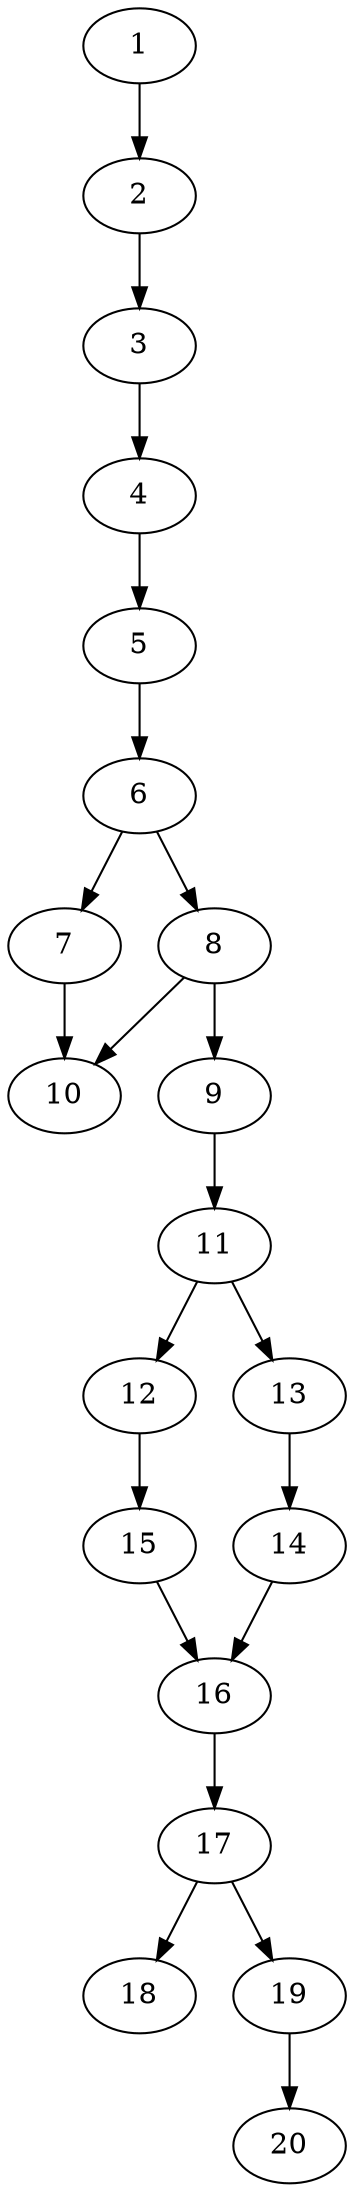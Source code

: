 // DAG automatically generated by daggen at Thu Oct  3 13:58:43 2019
// ./daggen --dot -n 20 --ccr 0.4 --fat 0.3 --regular 0.5 --density 0.9 --mindata 5242880 --maxdata 52428800 
digraph G {
  1 [size="119482880", alpha="0.19", expect_size="47793152"] 
  1 -> 2 [size ="47793152"]
  2 [size="116979200", alpha="0.16", expect_size="46791680"] 
  2 -> 3 [size ="46791680"]
  3 [size="96494080", alpha="0.10", expect_size="38597632"] 
  3 -> 4 [size ="38597632"]
  4 [size="69893120", alpha="0.10", expect_size="27957248"] 
  4 -> 5 [size ="27957248"]
  5 [size="26004480", alpha="0.07", expect_size="10401792"] 
  5 -> 6 [size ="10401792"]
  6 [size="32087040", alpha="0.15", expect_size="12834816"] 
  6 -> 7 [size ="12834816"]
  6 -> 8 [size ="12834816"]
  7 [size="83466240", alpha="0.18", expect_size="33386496"] 
  7 -> 10 [size ="33386496"]
  8 [size="104040960", alpha="0.17", expect_size="41616384"] 
  8 -> 9 [size ="41616384"]
  8 -> 10 [size ="41616384"]
  9 [size="108047360", alpha="0.11", expect_size="43218944"] 
  9 -> 11 [size ="43218944"]
  10 [size="43622400", alpha="0.11", expect_size="17448960"] 
  11 [size="102750720", alpha="0.16", expect_size="41100288"] 
  11 -> 12 [size ="41100288"]
  11 -> 13 [size ="41100288"]
  12 [size="96192000", alpha="0.03", expect_size="38476800"] 
  12 -> 15 [size ="38476800"]
  13 [size="73356800", alpha="0.03", expect_size="29342720"] 
  13 -> 14 [size ="29342720"]
  14 [size="17169920", alpha="0.12", expect_size="6867968"] 
  14 -> 16 [size ="6867968"]
  15 [size="73740800", alpha="0.10", expect_size="29496320"] 
  15 -> 16 [size ="29496320"]
  16 [size="113620480", alpha="0.19", expect_size="45448192"] 
  16 -> 17 [size ="45448192"]
  17 [size="85245440", alpha="0.09", expect_size="34098176"] 
  17 -> 18 [size ="34098176"]
  17 -> 19 [size ="34098176"]
  18 [size="74309120", alpha="0.09", expect_size="29723648"] 
  19 [size="59525120", alpha="0.07", expect_size="23810048"] 
  19 -> 20 [size ="23810048"]
  20 [size="126679040", alpha="0.07", expect_size="50671616"] 
}
